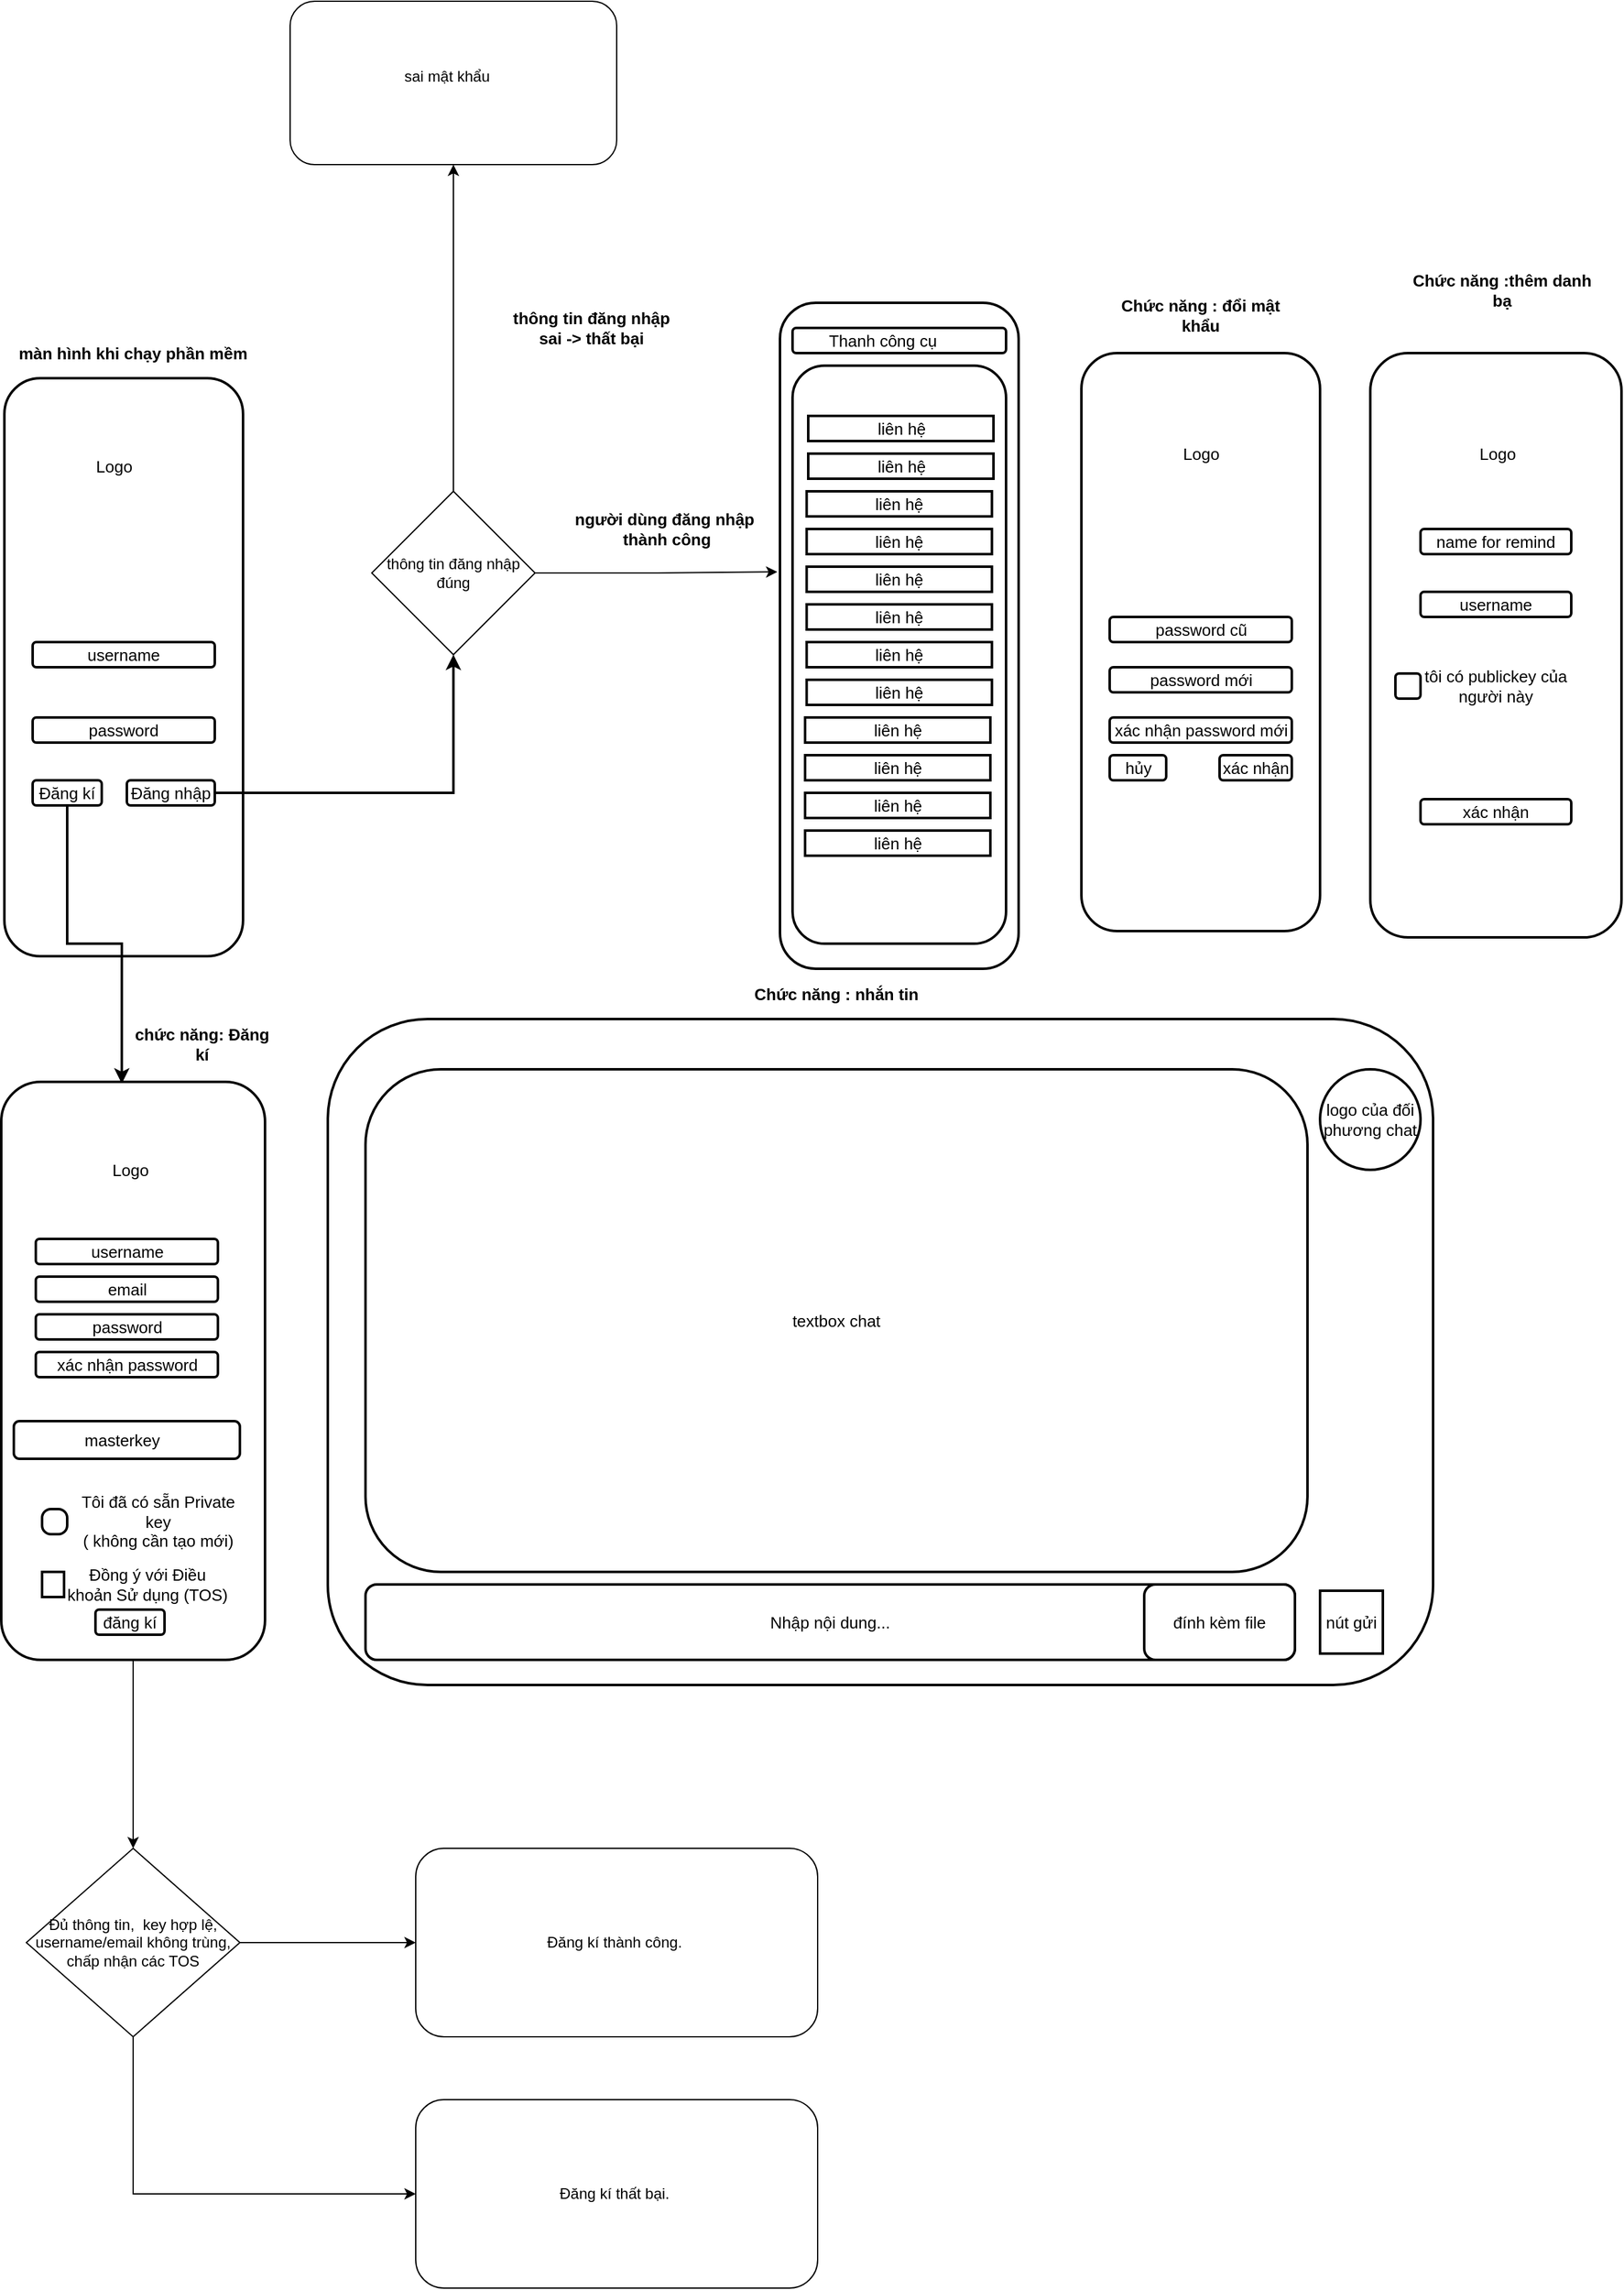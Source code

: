 <mxfile version="14.6.6" type="github">
  <diagram id="R-O5f7suQrWHJMY9VDNE" name="Page-1">
    <mxGraphModel dx="1422" dy="1894" grid="1" gridSize="10" guides="1" tooltips="1" connect="1" arrows="1" fold="1" page="1" pageScale="1" pageWidth="850" pageHeight="1100" math="0" shadow="0">
      <root>
        <mxCell id="0" />
        <mxCell id="1" parent="0" />
        <mxCell id="_od8C_fX1GK80lD2vwEX-1" value="" style="rounded=1;whiteSpace=wrap;html=1;strokeWidth=2;fontSize=13;" parent="1" vertex="1">
          <mxGeometry x="12.5" y="50" width="190" height="460" as="geometry" />
        </mxCell>
        <mxCell id="_od8C_fX1GK80lD2vwEX-2" value="username" style="rounded=1;whiteSpace=wrap;html=1;strokeWidth=2;fontSize=13;" parent="1" vertex="1">
          <mxGeometry x="35" y="260" width="145" height="20" as="geometry" />
        </mxCell>
        <mxCell id="_od8C_fX1GK80lD2vwEX-59" style="edgeStyle=orthogonalEdgeStyle;rounded=0;orthogonalLoop=1;jettySize=auto;html=1;entryX=0.5;entryY=1;entryDx=0;entryDy=0;strokeWidth=2;fontSize=13;" parent="1" source="_od8C_fX1GK80lD2vwEX-3" target="_dygCQ-lJ24Jxn0vYqqt-3" edge="1">
          <mxGeometry relative="1" as="geometry" />
        </mxCell>
        <mxCell id="_od8C_fX1GK80lD2vwEX-3" value="Đăng nhập" style="rounded=1;whiteSpace=wrap;html=1;strokeWidth=2;fontSize=13;" parent="1" vertex="1">
          <mxGeometry x="110" y="370" width="70" height="20" as="geometry" />
        </mxCell>
        <mxCell id="_od8C_fX1GK80lD2vwEX-4" value="password" style="rounded=1;whiteSpace=wrap;html=1;strokeWidth=2;fontSize=13;" parent="1" vertex="1">
          <mxGeometry x="35" y="320" width="145" height="20" as="geometry" />
        </mxCell>
        <mxCell id="_od8C_fX1GK80lD2vwEX-58" style="edgeStyle=orthogonalEdgeStyle;rounded=0;orthogonalLoop=1;jettySize=auto;html=1;entryX=0.457;entryY=0.003;entryDx=0;entryDy=0;entryPerimeter=0;strokeWidth=2;fontSize=13;" parent="1" source="_od8C_fX1GK80lD2vwEX-5" target="_od8C_fX1GK80lD2vwEX-6" edge="1">
          <mxGeometry relative="1" as="geometry" />
        </mxCell>
        <mxCell id="_od8C_fX1GK80lD2vwEX-5" value="Đăng kí" style="rounded=1;whiteSpace=wrap;html=1;strokeWidth=2;fontSize=13;" parent="1" vertex="1">
          <mxGeometry x="35" y="370" width="55" height="20" as="geometry" />
        </mxCell>
        <mxCell id="_dygCQ-lJ24Jxn0vYqqt-12" style="edgeStyle=orthogonalEdgeStyle;rounded=0;orthogonalLoop=1;jettySize=auto;html=1;entryX=0.5;entryY=0;entryDx=0;entryDy=0;" edge="1" parent="1" source="_od8C_fX1GK80lD2vwEX-6" target="_dygCQ-lJ24Jxn0vYqqt-9">
          <mxGeometry relative="1" as="geometry" />
        </mxCell>
        <mxCell id="_od8C_fX1GK80lD2vwEX-6" value="" style="rounded=1;whiteSpace=wrap;html=1;strokeWidth=2;fontSize=13;" parent="1" vertex="1">
          <mxGeometry x="10" y="610" width="210" height="460" as="geometry" />
        </mxCell>
        <mxCell id="_od8C_fX1GK80lD2vwEX-7" value="username" style="rounded=1;whiteSpace=wrap;html=1;strokeWidth=2;fontSize=13;" parent="1" vertex="1">
          <mxGeometry x="37.5" y="735" width="145" height="20" as="geometry" />
        </mxCell>
        <mxCell id="_od8C_fX1GK80lD2vwEX-8" value="email" style="rounded=1;whiteSpace=wrap;html=1;strokeWidth=2;fontSize=13;" parent="1" vertex="1">
          <mxGeometry x="37.5" y="765" width="145" height="20" as="geometry" />
        </mxCell>
        <mxCell id="_od8C_fX1GK80lD2vwEX-9" value="password" style="rounded=1;whiteSpace=wrap;html=1;strokeWidth=2;fontSize=13;" parent="1" vertex="1">
          <mxGeometry x="37.5" y="795" width="145" height="20" as="geometry" />
        </mxCell>
        <mxCell id="_od8C_fX1GK80lD2vwEX-10" value="xác nhận password" style="rounded=1;whiteSpace=wrap;html=1;strokeWidth=2;fontSize=13;" parent="1" vertex="1">
          <mxGeometry x="37.5" y="825" width="145" height="20" as="geometry" />
        </mxCell>
        <mxCell id="_od8C_fX1GK80lD2vwEX-11" value="đăng kí" style="rounded=1;whiteSpace=wrap;html=1;strokeWidth=2;fontSize=13;" parent="1" vertex="1">
          <mxGeometry x="85" y="1030" width="55" height="20" as="geometry" />
        </mxCell>
        <mxCell id="_od8C_fX1GK80lD2vwEX-12" value="" style="rounded=1;whiteSpace=wrap;html=1;strokeWidth=2;fontSize=13;" parent="1" vertex="1">
          <mxGeometry x="630" y="-10" width="190" height="530" as="geometry" />
        </mxCell>
        <mxCell id="_od8C_fX1GK80lD2vwEX-13" value="" style="rounded=1;whiteSpace=wrap;html=1;strokeWidth=2;fontSize=13;" parent="1" vertex="1">
          <mxGeometry x="640" y="40" width="170" height="460" as="geometry" />
        </mxCell>
        <mxCell id="_od8C_fX1GK80lD2vwEX-14" value="Logo" style="text;html=1;strokeColor=none;fillColor=none;align=center;verticalAlign=middle;whiteSpace=wrap;rounded=0;strokeWidth=2;fontSize=13;" parent="1" vertex="1">
          <mxGeometry x="80" y="110" width="40" height="20" as="geometry" />
        </mxCell>
        <mxCell id="_od8C_fX1GK80lD2vwEX-15" value="" style="rounded=0;whiteSpace=wrap;html=1;arcSize=12;strokeWidth=2;fontSize=13;" parent="1" vertex="1">
          <mxGeometry x="42.5" y="1000" width="17.5" height="20" as="geometry" />
        </mxCell>
        <mxCell id="_od8C_fX1GK80lD2vwEX-16" value="Đồng ý với Điều khoản Sử dụng (TOS)" style="text;html=1;strokeColor=none;fillColor=none;align=center;verticalAlign=middle;whiteSpace=wrap;rounded=0;strokeWidth=2;fontSize=13;" parent="1" vertex="1">
          <mxGeometry x="60" y="1000" width="132.5" height="20" as="geometry" />
        </mxCell>
        <mxCell id="_od8C_fX1GK80lD2vwEX-17" value="Logo&lt;br style=&quot;font-size: 13px&quot;&gt;" style="text;html=1;strokeColor=none;fillColor=none;align=center;verticalAlign=middle;whiteSpace=wrap;rounded=0;strokeWidth=2;fontSize=13;" parent="1" vertex="1">
          <mxGeometry x="92.5" y="670" width="40" height="20" as="geometry" />
        </mxCell>
        <mxCell id="_od8C_fX1GK80lD2vwEX-18" value="" style="rounded=1;whiteSpace=wrap;html=1;strokeWidth=2;fontSize=13;" parent="1" vertex="1">
          <mxGeometry x="640" y="10" width="170" height="20" as="geometry" />
        </mxCell>
        <mxCell id="_od8C_fX1GK80lD2vwEX-19" value="liên hệ" style="rounded=0;whiteSpace=wrap;html=1;strokeWidth=2;fontSize=13;" parent="1" vertex="1">
          <mxGeometry x="652.5" y="80" width="147.5" height="20" as="geometry" />
        </mxCell>
        <mxCell id="_od8C_fX1GK80lD2vwEX-33" value="Thanh công cụ" style="text;html=1;strokeColor=none;fillColor=none;align=center;verticalAlign=middle;whiteSpace=wrap;rounded=0;strokeWidth=2;fontSize=13;" parent="1" vertex="1">
          <mxGeometry x="652.5" y="10" width="117.5" height="20" as="geometry" />
        </mxCell>
        <mxCell id="_od8C_fX1GK80lD2vwEX-34" value="" style="rounded=1;whiteSpace=wrap;html=1;strokeWidth=2;fontSize=13;" parent="1" vertex="1">
          <mxGeometry x="270" y="560" width="880" height="530" as="geometry" />
        </mxCell>
        <mxCell id="_od8C_fX1GK80lD2vwEX-35" value="textbox chat" style="rounded=1;whiteSpace=wrap;html=1;strokeWidth=2;fontSize=13;" parent="1" vertex="1">
          <mxGeometry x="300" y="600" width="750" height="400" as="geometry" />
        </mxCell>
        <mxCell id="_od8C_fX1GK80lD2vwEX-36" value="logo của đối phương chat" style="ellipse;whiteSpace=wrap;html=1;aspect=fixed;strokeWidth=2;fontSize=13;" parent="1" vertex="1">
          <mxGeometry x="1060" y="600" width="80" height="80" as="geometry" />
        </mxCell>
        <mxCell id="_od8C_fX1GK80lD2vwEX-37" value="Nhập nội dung..." style="rounded=1;whiteSpace=wrap;html=1;strokeWidth=2;fontSize=13;" parent="1" vertex="1">
          <mxGeometry x="300" y="1010" width="740" height="60" as="geometry" />
        </mxCell>
        <mxCell id="_od8C_fX1GK80lD2vwEX-38" value="nút gửi" style="rounded=0;whiteSpace=wrap;html=1;strokeWidth=2;fontSize=13;" parent="1" vertex="1">
          <mxGeometry x="1060" y="1015" width="50" height="50" as="geometry" />
        </mxCell>
        <mxCell id="_od8C_fX1GK80lD2vwEX-39" value="đính kèm file" style="rounded=1;whiteSpace=wrap;html=1;strokeWidth=2;fontSize=13;" parent="1" vertex="1">
          <mxGeometry x="920" y="1010" width="120" height="60" as="geometry" />
        </mxCell>
        <mxCell id="_od8C_fX1GK80lD2vwEX-40" value="" style="rounded=1;whiteSpace=wrap;html=1;strokeWidth=2;fontSize=13;" parent="1" vertex="1">
          <mxGeometry x="870" y="30" width="190" height="460" as="geometry" />
        </mxCell>
        <mxCell id="_od8C_fX1GK80lD2vwEX-41" value="password cũ" style="rounded=1;whiteSpace=wrap;html=1;strokeWidth=2;fontSize=13;" parent="1" vertex="1">
          <mxGeometry x="892.5" y="240" width="145" height="20" as="geometry" />
        </mxCell>
        <mxCell id="_od8C_fX1GK80lD2vwEX-42" value="xác nhận" style="rounded=1;whiteSpace=wrap;html=1;strokeWidth=2;fontSize=13;" parent="1" vertex="1">
          <mxGeometry x="980" y="350" width="57.5" height="20" as="geometry" />
        </mxCell>
        <mxCell id="_od8C_fX1GK80lD2vwEX-43" value="password mới" style="rounded=1;whiteSpace=wrap;html=1;strokeWidth=2;fontSize=13;" parent="1" vertex="1">
          <mxGeometry x="892.5" y="280" width="145" height="20" as="geometry" />
        </mxCell>
        <mxCell id="_od8C_fX1GK80lD2vwEX-44" value="hủy" style="rounded=1;whiteSpace=wrap;html=1;strokeWidth=2;fontSize=13;" parent="1" vertex="1">
          <mxGeometry x="892.5" y="350" width="45" height="20" as="geometry" />
        </mxCell>
        <mxCell id="_od8C_fX1GK80lD2vwEX-45" value="Logo&lt;br style=&quot;font-size: 13px;&quot;&gt;" style="text;html=1;strokeColor=none;fillColor=none;align=center;verticalAlign=middle;whiteSpace=wrap;rounded=0;strokeWidth=2;fontSize=13;" parent="1" vertex="1">
          <mxGeometry x="903.75" y="100" width="122.5" height="20" as="geometry" />
        </mxCell>
        <mxCell id="_od8C_fX1GK80lD2vwEX-46" value="xác nhận password mới" style="rounded=1;whiteSpace=wrap;html=1;strokeWidth=2;fontSize=13;" parent="1" vertex="1">
          <mxGeometry x="892.5" y="320" width="145" height="20" as="geometry" />
        </mxCell>
        <mxCell id="_od8C_fX1GK80lD2vwEX-47" value="" style="rounded=1;whiteSpace=wrap;html=1;strokeWidth=2;fontSize=13;" parent="1" vertex="1">
          <mxGeometry x="1100" y="30" width="200" height="465" as="geometry" />
        </mxCell>
        <mxCell id="_od8C_fX1GK80lD2vwEX-49" value="name for remind" style="rounded=1;whiteSpace=wrap;html=1;strokeWidth=2;fontSize=13;" parent="1" vertex="1">
          <mxGeometry x="1140" y="170" width="120" height="20" as="geometry" />
        </mxCell>
        <mxCell id="_od8C_fX1GK80lD2vwEX-50" value="username" style="rounded=1;whiteSpace=wrap;html=1;strokeWidth=2;fontSize=13;" parent="1" vertex="1">
          <mxGeometry x="1140" y="220" width="120" height="20" as="geometry" />
        </mxCell>
        <mxCell id="_od8C_fX1GK80lD2vwEX-51" value="" style="rounded=1;whiteSpace=wrap;html=1;strokeWidth=2;fontSize=13;" parent="1" vertex="1">
          <mxGeometry x="1120" y="285" width="20" height="20" as="geometry" />
        </mxCell>
        <mxCell id="_od8C_fX1GK80lD2vwEX-52" value="tôi có publickey của người này" style="text;html=1;strokeColor=none;fillColor=none;align=center;verticalAlign=middle;whiteSpace=wrap;rounded=0;strokeWidth=2;fontSize=13;" parent="1" vertex="1">
          <mxGeometry x="1140" y="285" width="120" height="20" as="geometry" />
        </mxCell>
        <mxCell id="_od8C_fX1GK80lD2vwEX-54" value="xác nhận" style="rounded=1;whiteSpace=wrap;html=1;strokeWidth=2;fontSize=13;" parent="1" vertex="1">
          <mxGeometry x="1140" y="385" width="120" height="20" as="geometry" />
        </mxCell>
        <mxCell id="_od8C_fX1GK80lD2vwEX-55" value="" style="rounded=1;whiteSpace=wrap;html=1;arcSize=35;strokeWidth=2;fontSize=13;" parent="1" vertex="1">
          <mxGeometry x="42.5" y="950" width="20" height="20" as="geometry" />
        </mxCell>
        <mxCell id="_od8C_fX1GK80lD2vwEX-56" value="Tôi đã có sẵn Private key &lt;br&gt;( không cần tạo mới)" style="text;html=1;strokeColor=none;fillColor=none;align=center;verticalAlign=middle;whiteSpace=wrap;rounded=0;strokeWidth=2;fontSize=13;" parent="1" vertex="1">
          <mxGeometry x="70" y="950" width="130" height="20" as="geometry" />
        </mxCell>
        <mxCell id="_od8C_fX1GK80lD2vwEX-57" value="masterkey&amp;nbsp;&amp;nbsp;" style="rounded=1;whiteSpace=wrap;html=1;strokeWidth=2;fontSize=13;" parent="1" vertex="1">
          <mxGeometry x="20" y="880" width="180" height="30" as="geometry" />
        </mxCell>
        <mxCell id="kLnw_b6tRQXO-mb8i-50-1" value="liên hệ" style="rounded=0;whiteSpace=wrap;html=1;strokeWidth=2;fontSize=13;" parent="1" vertex="1">
          <mxGeometry x="652.5" y="110" width="147.5" height="20" as="geometry" />
        </mxCell>
        <mxCell id="kLnw_b6tRQXO-mb8i-50-2" value="liên hệ" style="rounded=0;whiteSpace=wrap;html=1;strokeWidth=2;fontSize=13;" parent="1" vertex="1">
          <mxGeometry x="651.25" y="140" width="147.5" height="20" as="geometry" />
        </mxCell>
        <mxCell id="kLnw_b6tRQXO-mb8i-50-3" value="liên hệ" style="rounded=0;whiteSpace=wrap;html=1;strokeWidth=2;fontSize=13;" parent="1" vertex="1">
          <mxGeometry x="651.25" y="170" width="147.5" height="20" as="geometry" />
        </mxCell>
        <mxCell id="kLnw_b6tRQXO-mb8i-50-4" value="liên hệ" style="rounded=0;whiteSpace=wrap;html=1;strokeWidth=2;fontSize=13;" parent="1" vertex="1">
          <mxGeometry x="651.25" y="200" width="147.5" height="20" as="geometry" />
        </mxCell>
        <mxCell id="kLnw_b6tRQXO-mb8i-50-5" value="liên hệ" style="rounded=0;whiteSpace=wrap;html=1;strokeWidth=2;fontSize=13;" parent="1" vertex="1">
          <mxGeometry x="651.25" y="230" width="147.5" height="20" as="geometry" />
        </mxCell>
        <mxCell id="kLnw_b6tRQXO-mb8i-50-6" value="liên hệ" style="rounded=0;whiteSpace=wrap;html=1;strokeWidth=2;fontSize=13;" parent="1" vertex="1">
          <mxGeometry x="651.25" y="260" width="147.5" height="20" as="geometry" />
        </mxCell>
        <mxCell id="kLnw_b6tRQXO-mb8i-50-7" value="liên hệ" style="rounded=0;whiteSpace=wrap;html=1;strokeWidth=2;fontSize=13;" parent="1" vertex="1">
          <mxGeometry x="651.25" y="290" width="147.5" height="20" as="geometry" />
        </mxCell>
        <mxCell id="kLnw_b6tRQXO-mb8i-50-8" value="liên hệ" style="rounded=0;whiteSpace=wrap;html=1;strokeWidth=2;fontSize=13;" parent="1" vertex="1">
          <mxGeometry x="650" y="320" width="147.5" height="20" as="geometry" />
        </mxCell>
        <mxCell id="kLnw_b6tRQXO-mb8i-50-9" value="liên hệ" style="rounded=0;whiteSpace=wrap;html=1;strokeWidth=2;fontSize=13;" parent="1" vertex="1">
          <mxGeometry x="650" y="350" width="147.5" height="20" as="geometry" />
        </mxCell>
        <mxCell id="kLnw_b6tRQXO-mb8i-50-10" value="liên hệ" style="rounded=0;whiteSpace=wrap;html=1;strokeWidth=2;fontSize=13;" parent="1" vertex="1">
          <mxGeometry x="650" y="380" width="147.5" height="20" as="geometry" />
        </mxCell>
        <mxCell id="kLnw_b6tRQXO-mb8i-50-11" value="liên hệ" style="rounded=0;whiteSpace=wrap;html=1;strokeWidth=2;fontSize=13;" parent="1" vertex="1">
          <mxGeometry x="650" y="410" width="147.5" height="20" as="geometry" />
        </mxCell>
        <mxCell id="kLnw_b6tRQXO-mb8i-50-12" value="người dùng đăng nhập&amp;nbsp; thành công" style="text;html=1;strokeColor=none;fillColor=none;align=center;verticalAlign=middle;whiteSpace=wrap;rounded=0;fontStyle=1;fontSize=13;strokeWidth=2;" parent="1" vertex="1">
          <mxGeometry x="460" y="160" width="160" height="20" as="geometry" />
        </mxCell>
        <mxCell id="kLnw_b6tRQXO-mb8i-50-13" value="Chức năng : đổi mật khẩu" style="text;html=1;strokeColor=none;fillColor=none;align=center;verticalAlign=middle;whiteSpace=wrap;rounded=0;fontStyle=1;fontSize=13;strokeWidth=2;" parent="1" vertex="1">
          <mxGeometry x="885" y="-10" width="160" height="20" as="geometry" />
        </mxCell>
        <mxCell id="kLnw_b6tRQXO-mb8i-50-14" value="Chức năng :thêm danh bạ" style="text;html=1;strokeColor=none;fillColor=none;align=center;verticalAlign=middle;whiteSpace=wrap;rounded=0;fontStyle=1;fontSize=13;strokeWidth=2;" parent="1" vertex="1">
          <mxGeometry x="1125" y="-30" width="160" height="20" as="geometry" />
        </mxCell>
        <mxCell id="kLnw_b6tRQXO-mb8i-50-15" value="Logo&lt;br style=&quot;font-size: 13px;&quot;&gt;" style="text;html=1;strokeColor=none;fillColor=none;align=center;verticalAlign=middle;whiteSpace=wrap;rounded=0;strokeWidth=2;fontSize=13;" parent="1" vertex="1">
          <mxGeometry x="1140" y="100" width="122.5" height="20" as="geometry" />
        </mxCell>
        <mxCell id="kLnw_b6tRQXO-mb8i-50-16" value="chức năng: Đăng kí" style="text;html=1;strokeColor=none;fillColor=none;align=center;verticalAlign=middle;whiteSpace=wrap;rounded=0;fontStyle=1;fontSize=13;strokeWidth=2;" parent="1" vertex="1">
          <mxGeometry x="110" y="570" width="120" height="20" as="geometry" />
        </mxCell>
        <mxCell id="kLnw_b6tRQXO-mb8i-50-18" value="Chức năng : nhắn tin" style="text;html=1;strokeColor=none;fillColor=none;align=center;verticalAlign=middle;whiteSpace=wrap;rounded=0;fontStyle=1;fontSize=13;strokeWidth=2;" parent="1" vertex="1">
          <mxGeometry x="595" y="530" width="160" height="20" as="geometry" />
        </mxCell>
        <mxCell id="kLnw_b6tRQXO-mb8i-50-19" value="màn hình khi chạy phần mềm" style="text;html=1;strokeColor=none;fillColor=none;align=center;verticalAlign=middle;whiteSpace=wrap;rounded=0;fontStyle=1;fontSize=13;strokeWidth=2;" parent="1" vertex="1">
          <mxGeometry x="20" y="20" width="190" height="20" as="geometry" />
        </mxCell>
        <mxCell id="_dygCQ-lJ24Jxn0vYqqt-1" value="" style="rounded=1;whiteSpace=wrap;html=1;" vertex="1" parent="1">
          <mxGeometry x="240" y="-250" width="260" height="130" as="geometry" />
        </mxCell>
        <mxCell id="_dygCQ-lJ24Jxn0vYqqt-2" value="sai mật khẩu" style="text;html=1;strokeColor=none;fillColor=none;align=center;verticalAlign=middle;whiteSpace=wrap;rounded=0;" vertex="1" parent="1">
          <mxGeometry x="240" y="-200" width="250" height="20" as="geometry" />
        </mxCell>
        <mxCell id="_dygCQ-lJ24Jxn0vYqqt-4" style="edgeStyle=orthogonalEdgeStyle;rounded=0;orthogonalLoop=1;jettySize=auto;html=1;entryX=-0.011;entryY=0.404;entryDx=0;entryDy=0;entryPerimeter=0;" edge="1" parent="1" source="_dygCQ-lJ24Jxn0vYqqt-3" target="_od8C_fX1GK80lD2vwEX-12">
          <mxGeometry relative="1" as="geometry" />
        </mxCell>
        <mxCell id="_dygCQ-lJ24Jxn0vYqqt-6" style="edgeStyle=orthogonalEdgeStyle;rounded=0;orthogonalLoop=1;jettySize=auto;html=1;entryX=0.5;entryY=1;entryDx=0;entryDy=0;" edge="1" parent="1" source="_dygCQ-lJ24Jxn0vYqqt-3" target="_dygCQ-lJ24Jxn0vYqqt-1">
          <mxGeometry relative="1" as="geometry" />
        </mxCell>
        <mxCell id="_dygCQ-lJ24Jxn0vYqqt-3" value="thông tin đăng nhập đúng" style="rhombus;whiteSpace=wrap;html=1;" vertex="1" parent="1">
          <mxGeometry x="305" y="140" width="130" height="130" as="geometry" />
        </mxCell>
        <mxCell id="_dygCQ-lJ24Jxn0vYqqt-5" value="thông tin đăng nhập sai -&amp;gt; thất bại" style="text;html=1;strokeColor=none;fillColor=none;align=center;verticalAlign=middle;whiteSpace=wrap;rounded=0;fontStyle=1;fontSize=13;strokeWidth=2;" vertex="1" parent="1">
          <mxGeometry x="410" width="140" height="20" as="geometry" />
        </mxCell>
        <mxCell id="_dygCQ-lJ24Jxn0vYqqt-7" value="Đăng kí thành công.&amp;nbsp;" style="rounded=1;whiteSpace=wrap;html=1;" vertex="1" parent="1">
          <mxGeometry x="340" y="1220" width="320" height="150" as="geometry" />
        </mxCell>
        <mxCell id="_dygCQ-lJ24Jxn0vYqqt-8" value="Đăng kí thất bại.&amp;nbsp;" style="rounded=1;whiteSpace=wrap;html=1;" vertex="1" parent="1">
          <mxGeometry x="340" y="1420" width="320" height="150" as="geometry" />
        </mxCell>
        <mxCell id="_dygCQ-lJ24Jxn0vYqqt-10" style="edgeStyle=orthogonalEdgeStyle;rounded=0;orthogonalLoop=1;jettySize=auto;html=1;entryX=0;entryY=0.5;entryDx=0;entryDy=0;" edge="1" parent="1" source="_dygCQ-lJ24Jxn0vYqqt-9" target="_dygCQ-lJ24Jxn0vYqqt-7">
          <mxGeometry relative="1" as="geometry" />
        </mxCell>
        <mxCell id="_dygCQ-lJ24Jxn0vYqqt-11" style="edgeStyle=orthogonalEdgeStyle;rounded=0;orthogonalLoop=1;jettySize=auto;html=1;entryX=0;entryY=0.5;entryDx=0;entryDy=0;" edge="1" parent="1" source="_dygCQ-lJ24Jxn0vYqqt-9" target="_dygCQ-lJ24Jxn0vYqqt-8">
          <mxGeometry relative="1" as="geometry">
            <Array as="points">
              <mxPoint x="115" y="1495" />
            </Array>
          </mxGeometry>
        </mxCell>
        <mxCell id="_dygCQ-lJ24Jxn0vYqqt-9" value="Đủ thông tin,&amp;nbsp; key hợp lệ, username/email không trùng, chấp nhận các TOS" style="rhombus;whiteSpace=wrap;html=1;" vertex="1" parent="1">
          <mxGeometry x="30" y="1220" width="170" height="150" as="geometry" />
        </mxCell>
      </root>
    </mxGraphModel>
  </diagram>
</mxfile>
